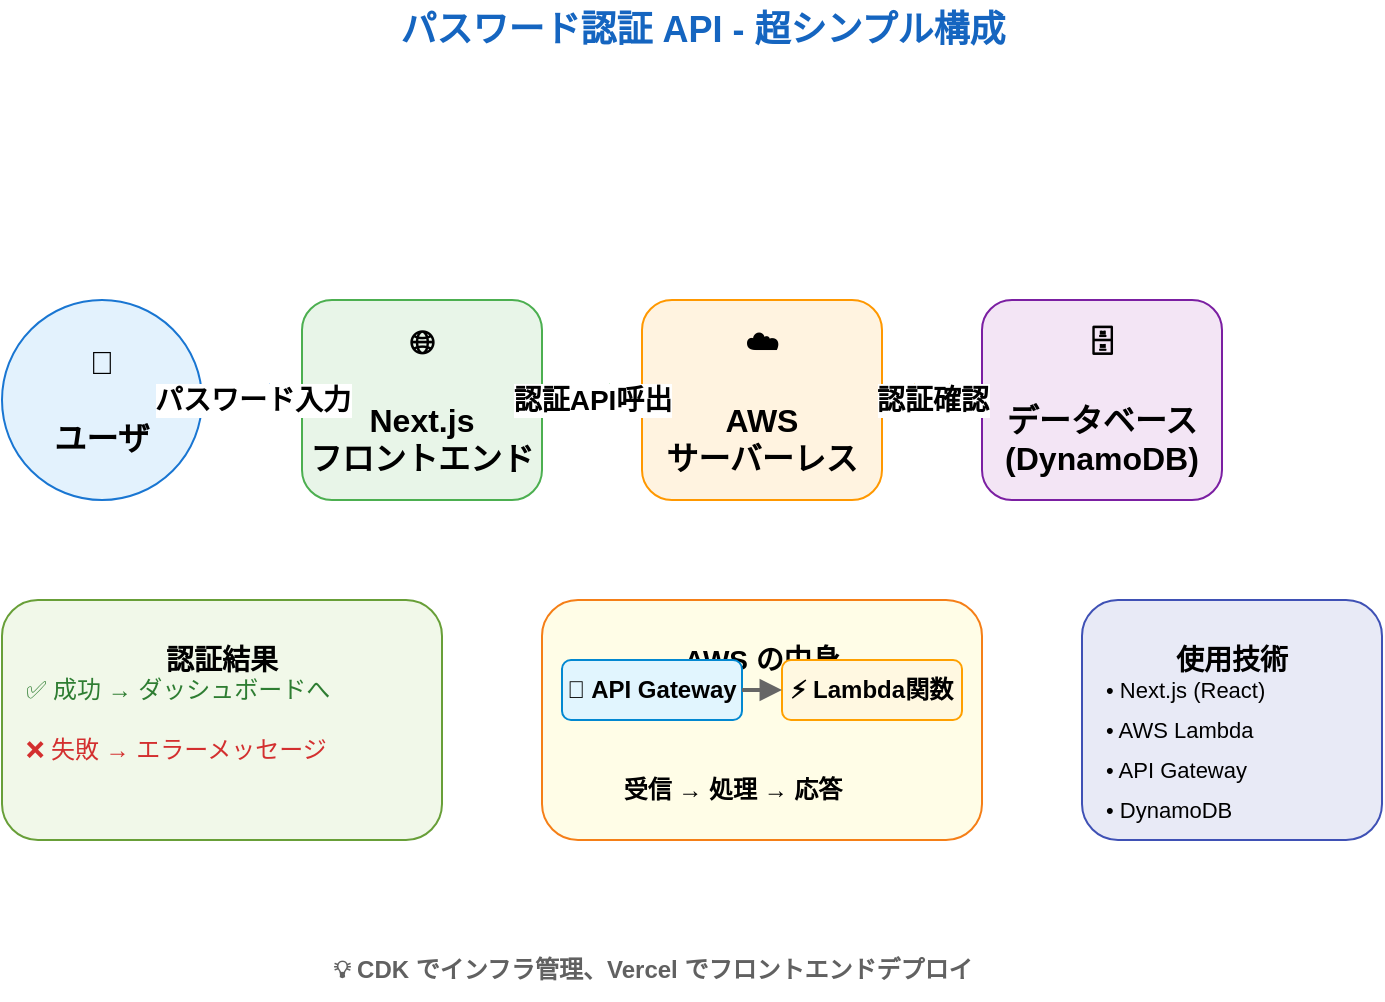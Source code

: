 <mxfile version="24.7.17">
  <diagram name="Ultra Simple Overview" id="ultra-simple">
    <mxGraphModel dx="800" dy="600" grid="1" gridSize="10" guides="1" tooltips="1" connect="1" arrows="1" fold="1" page="1" pageScale="1" pageWidth="800" pageHeight="600" math="0" shadow="0">
      <root>
        <mxCell id="0" />
        <mxCell id="1" parent="0" />
        
        <!-- Title -->
        <mxCell id="title" value="パスワード認証 API - 超シンプル構成" style="text;html=1;align=center;verticalAlign=middle;resizable=0;points=[];autosize=1;strokeColor=none;fillColor=none;fontSize=18;fontStyle=1;fontColor=#1565C0;" vertex="1" parent="1">
          <mxGeometry x="200" y="50" width="400" height="30" as="geometry" />
        </mxCell>
        
        <!-- Components with large, clear icons -->
        <mxCell id="user-simple" value="👤&#xa;&#xa;ユーザ" style="ellipse;whiteSpace=wrap;html=1;fillColor=#E3F2FD;strokeColor=#1976D2;fontSize=16;fontStyle=1;" vertex="1" parent="1">
          <mxGeometry x="50" y="200" width="100" height="100" as="geometry" />
        </mxCell>
        
        <mxCell id="frontend-simple" value="🌐&#xa;&#xa;Next.js&#xa;フロントエンド" style="rounded=1;whiteSpace=wrap;html=1;fillColor=#E8F5E8;strokeColor=#4CAF50;fontSize=16;fontStyle=1;" vertex="1" parent="1">
          <mxGeometry x="200" y="200" width="120" height="100" as="geometry" />
        </mxCell>
        
        <mxCell id="aws-simple" value="☁️&#xa;&#xa;AWS&#xa;サーバーレス" style="rounded=1;whiteSpace=wrap;html=1;fillColor=#FFF3E0;strokeColor=#FF9800;fontSize=16;fontStyle=1;" vertex="1" parent="1">
          <mxGeometry x="370" y="200" width="120" height="100" as="geometry" />
        </mxCell>
        
        <mxCell id="database-simple" value="🗄️&#xa;&#xa;データベース&#xa;(DynamoDB)" style="rounded=1;whiteSpace=wrap;html=1;fillColor=#F3E5F5;strokeColor=#7B1FA2;fontSize=16;fontStyle=1;" vertex="1" parent="1">
          <mxGeometry x="540" y="200" width="120" height="100" as="geometry" />
        </mxCell>
        
        <!-- Simple flow arrows -->
        <mxCell id="arrow1-simple" value="パスワード入力" style="edgeStyle=orthogonalEdgeStyle;html=1;endArrow=block;startArrow=none;endFill=1;strokeColor=#1976D2;rounded=0;strokeWidth=4;fontSize=14;fontStyle=1;" edge="1" parent="1" source="user-simple" target="frontend-simple">
          <mxGeometry width="100" relative="1" as="geometry" />
        </mxCell>
        
        <mxCell id="arrow2-simple" value="認証API呼出" style="edgeStyle=orthogonalEdgeStyle;html=1;endArrow=block;startArrow=none;endFill=1;strokeColor=#4CAF50;rounded=0;strokeWidth=4;fontSize=14;fontStyle=1;" edge="1" parent="1" source="frontend-simple" target="aws-simple">
          <mxGeometry width="100" relative="1" as="geometry" />
        </mxCell>
        
        <mxCell id="arrow3-simple" value="認証確認" style="edgeStyle=orthogonalEdgeStyle;html=1;endArrow=block;startArrow=block;endFill=1;startFill=1;strokeColor=#FF9800;rounded=0;strokeWidth=4;fontSize=14;fontStyle=1;" edge="1" parent="1" source="aws-simple" target="database-simple">
          <mxGeometry width="100" relative="1" as="geometry" />
        </mxCell>
        
        <!-- What happens in AWS (simple breakdown) -->
        <mxCell id="aws-detail" value="AWS の中身" style="rounded=1;whiteSpace=wrap;html=1;fillColor=#FFFDE7;strokeColor=#F57F17;verticalAlign=top;fontSize=14;fontStyle=1;spacingTop=15;" vertex="1" parent="1">
          <mxGeometry x="320" y="350" width="220" height="120" as="geometry" />
        </mxCell>
        
        <mxCell id="aws-api" value="📨 API Gateway" style="rounded=1;whiteSpace=wrap;html=1;fillColor=#E1F5FE;strokeColor=#0288D1;fontSize=12;fontStyle=1;" vertex="1" parent="1">
          <mxGeometry x="330" y="380" width="90" height="30" as="geometry" />
        </mxCell>
        
        <mxCell id="aws-lambda" value="⚡ Lambda関数" style="rounded=1;whiteSpace=wrap;html=1;fillColor=#FFF8E1;strokeColor=#FFA000;fontSize=12;fontStyle=1;" vertex="1" parent="1">
          <mxGeometry x="440" y="380" width="90" height="30" as="geometry" />
        </mxCell>
        
        <mxCell id="aws-arrow" value="" style="edgeStyle=orthogonalEdgeStyle;html=1;endArrow=block;startArrow=none;endFill=1;strokeColor=#666666;rounded=0;strokeWidth=2;" edge="1" parent="1" source="aws-api" target="aws-lambda">
          <mxGeometry width="100" relative="1" as="geometry" />
        </mxCell>
        
        <mxCell id="aws-text" value="受信 → 処理 → 応答" style="text;html=1;align=center;verticalAlign=middle;resizable=0;points=[];autosize=1;strokeColor=none;fillColor=none;fontSize=12;fontStyle=1;" vertex="1" parent="1">
          <mxGeometry x="355" y="430" width="120" height="30" as="geometry" />
        </mxCell>
        
        <!-- Result summary -->
        <mxCell id="result-container" value="認証結果" style="rounded=1;whiteSpace=wrap;html=1;fillColor=#F1F8E9;strokeColor=#689F38;verticalAlign=top;fontSize=14;fontStyle=1;spacingTop=15;" vertex="1" parent="1">
          <mxGeometry x="50" y="350" width="220" height="120" as="geometry" />
        </mxCell>
        
        <mxCell id="success-simple" value="✅ 成功 → ダッシュボードへ" style="text;html=1;align=left;verticalAlign=middle;resizable=0;points=[];autosize=1;strokeColor=none;fillColor=none;fontSize=12;fontColor=#2E7D32;" vertex="1" parent="1">
          <mxGeometry x="60" y="380" width="170" height="30" as="geometry" />
        </mxCell>
        
        <mxCell id="failure-simple" value="❌ 失敗 → エラーメッセージ" style="text;html=1;align=left;verticalAlign=middle;resizable=0;points=[];autosize=1;strokeColor=none;fillColor=none;fontSize=12;fontColor=#D32F2F;" vertex="1" parent="1">
          <mxGeometry x="60" y="410" width="180" height="30" as="geometry" />
        </mxCell>
        
        <!-- Tech stack summary -->
        <mxCell id="tech-stack" value="使用技術" style="rounded=1;whiteSpace=wrap;html=1;fillColor=#E8EAF6;strokeColor=#3F51B5;verticalAlign=top;fontSize=14;fontStyle=1;spacingTop=15;" vertex="1" parent="1">
          <mxGeometry x="590" y="350" width="150" height="120" as="geometry" />
        </mxCell>
        
        <mxCell id="tech1" value="• Next.js (React)" style="text;html=1;align=left;verticalAlign=middle;resizable=0;points=[];autosize=1;strokeColor=none;fillColor=none;fontSize=11;" vertex="1" parent="1">
          <mxGeometry x="600" y="380" width="100" height="30" as="geometry" />
        </mxCell>
        
        <mxCell id="tech2" value="• AWS Lambda" style="text;html=1;align=left;verticalAlign=middle;resizable=0;points=[];autosize=1;strokeColor=none;fillColor=none;fontSize=11;" vertex="1" parent="1">
          <mxGeometry x="600" y="400" width="90" height="30" as="geometry" />
        </mxCell>
        
        <mxCell id="tech3" value="• API Gateway" style="text;html=1;align=left;verticalAlign=middle;resizable=0;points=[];autosize=1;strokeColor=none;fillColor=none;fontSize=11;" vertex="1" parent="1">
          <mxGeometry x="600" y="420" width="90" height="30" as="geometry" />
        </mxCell>
        
        <mxCell id="tech4" value="• DynamoDB" style="text;html=1;align=left;verticalAlign=middle;resizable=0;points=[];autosize=1;strokeColor=none;fillColor=none;fontSize=11;" vertex="1" parent="1">
          <mxGeometry x="600" y="440" width="80" height="30" as="geometry" />
        </mxCell>
        
        <!-- Bottom note -->
        <mxCell id="note" value="💡 CDK でインフラ管理、Vercel でフロントエンドデプロイ" style="text;html=1;align=center;verticalAlign=middle;resizable=0;points=[];autosize=1;strokeColor=none;fillColor=none;fontSize=12;fontStyle=1;fontColor=#616161;" vertex="1" parent="1">
          <mxGeometry x="200" y="520" width="350" height="30" as="geometry" />
        </mxCell>
        
      </root>
    </mxGraphModel>
  </diagram>
</mxfile>
